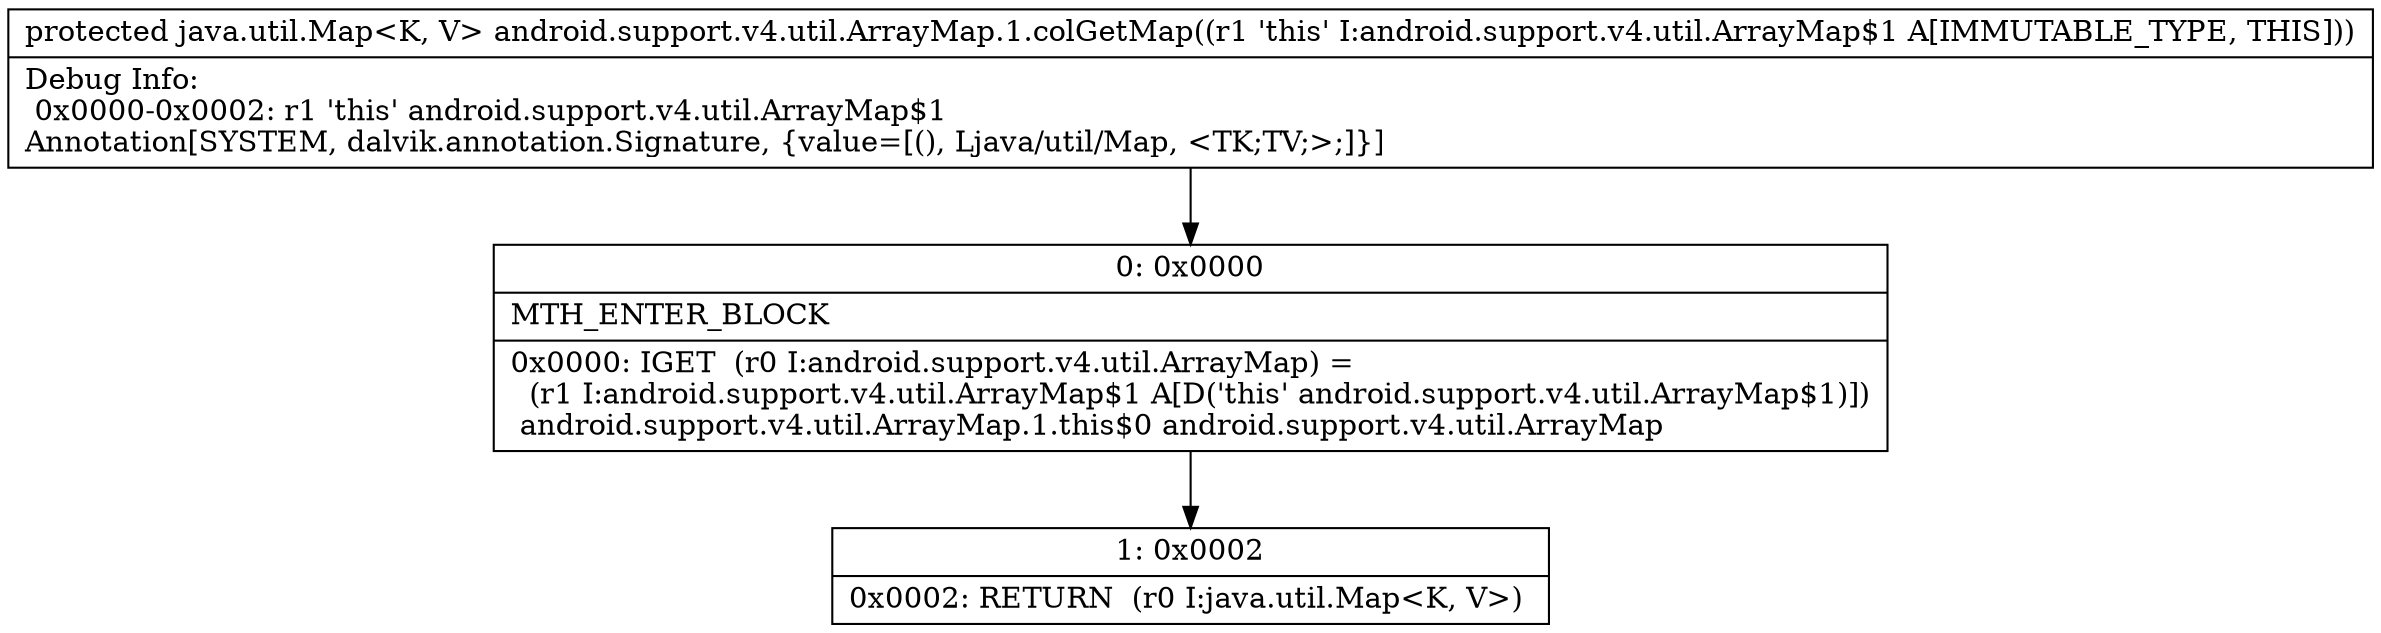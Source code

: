 digraph "CFG forandroid.support.v4.util.ArrayMap.1.colGetMap()Ljava\/util\/Map;" {
Node_0 [shape=record,label="{0\:\ 0x0000|MTH_ENTER_BLOCK\l|0x0000: IGET  (r0 I:android.support.v4.util.ArrayMap) = \l  (r1 I:android.support.v4.util.ArrayMap$1 A[D('this' android.support.v4.util.ArrayMap$1)])\l android.support.v4.util.ArrayMap.1.this$0 android.support.v4.util.ArrayMap \l}"];
Node_1 [shape=record,label="{1\:\ 0x0002|0x0002: RETURN  (r0 I:java.util.Map\<K, V\>) \l}"];
MethodNode[shape=record,label="{protected java.util.Map\<K, V\> android.support.v4.util.ArrayMap.1.colGetMap((r1 'this' I:android.support.v4.util.ArrayMap$1 A[IMMUTABLE_TYPE, THIS]))  | Debug Info:\l  0x0000\-0x0002: r1 'this' android.support.v4.util.ArrayMap$1\lAnnotation[SYSTEM, dalvik.annotation.Signature, \{value=[(), Ljava\/util\/Map, \<TK;TV;\>;]\}]\l}"];
MethodNode -> Node_0;
Node_0 -> Node_1;
}

